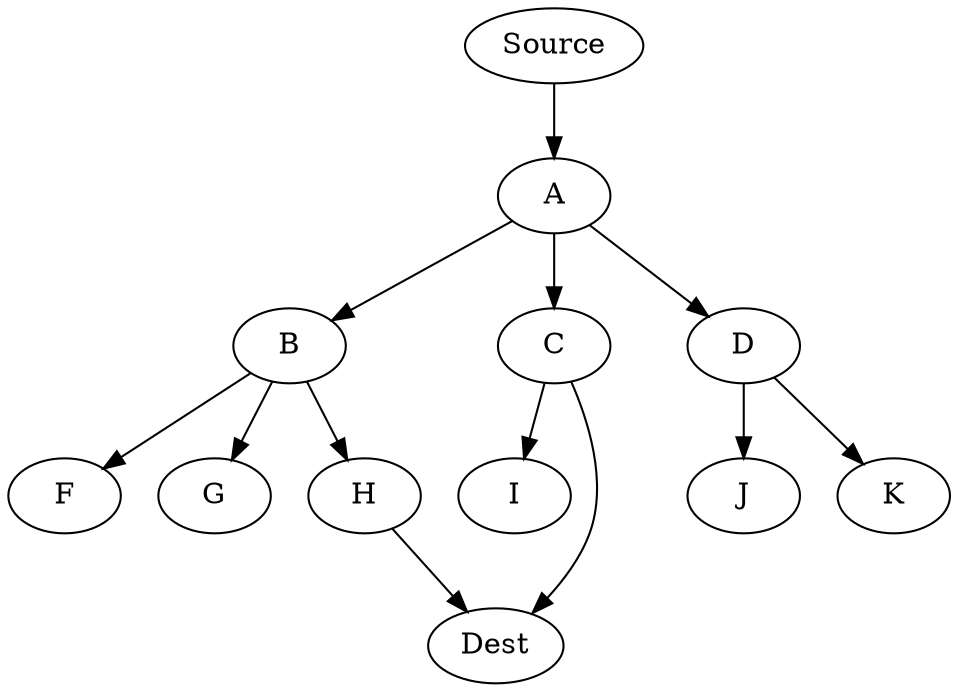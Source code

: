 digraph D {

//A -> {B C {D H}} -> {F}
Source -> A

A -> B
A -> C
A -> D

B -> F
B -> G
B -> H

C -> I

D -> J
D -> K

C -> Dest
H -> Dest

}